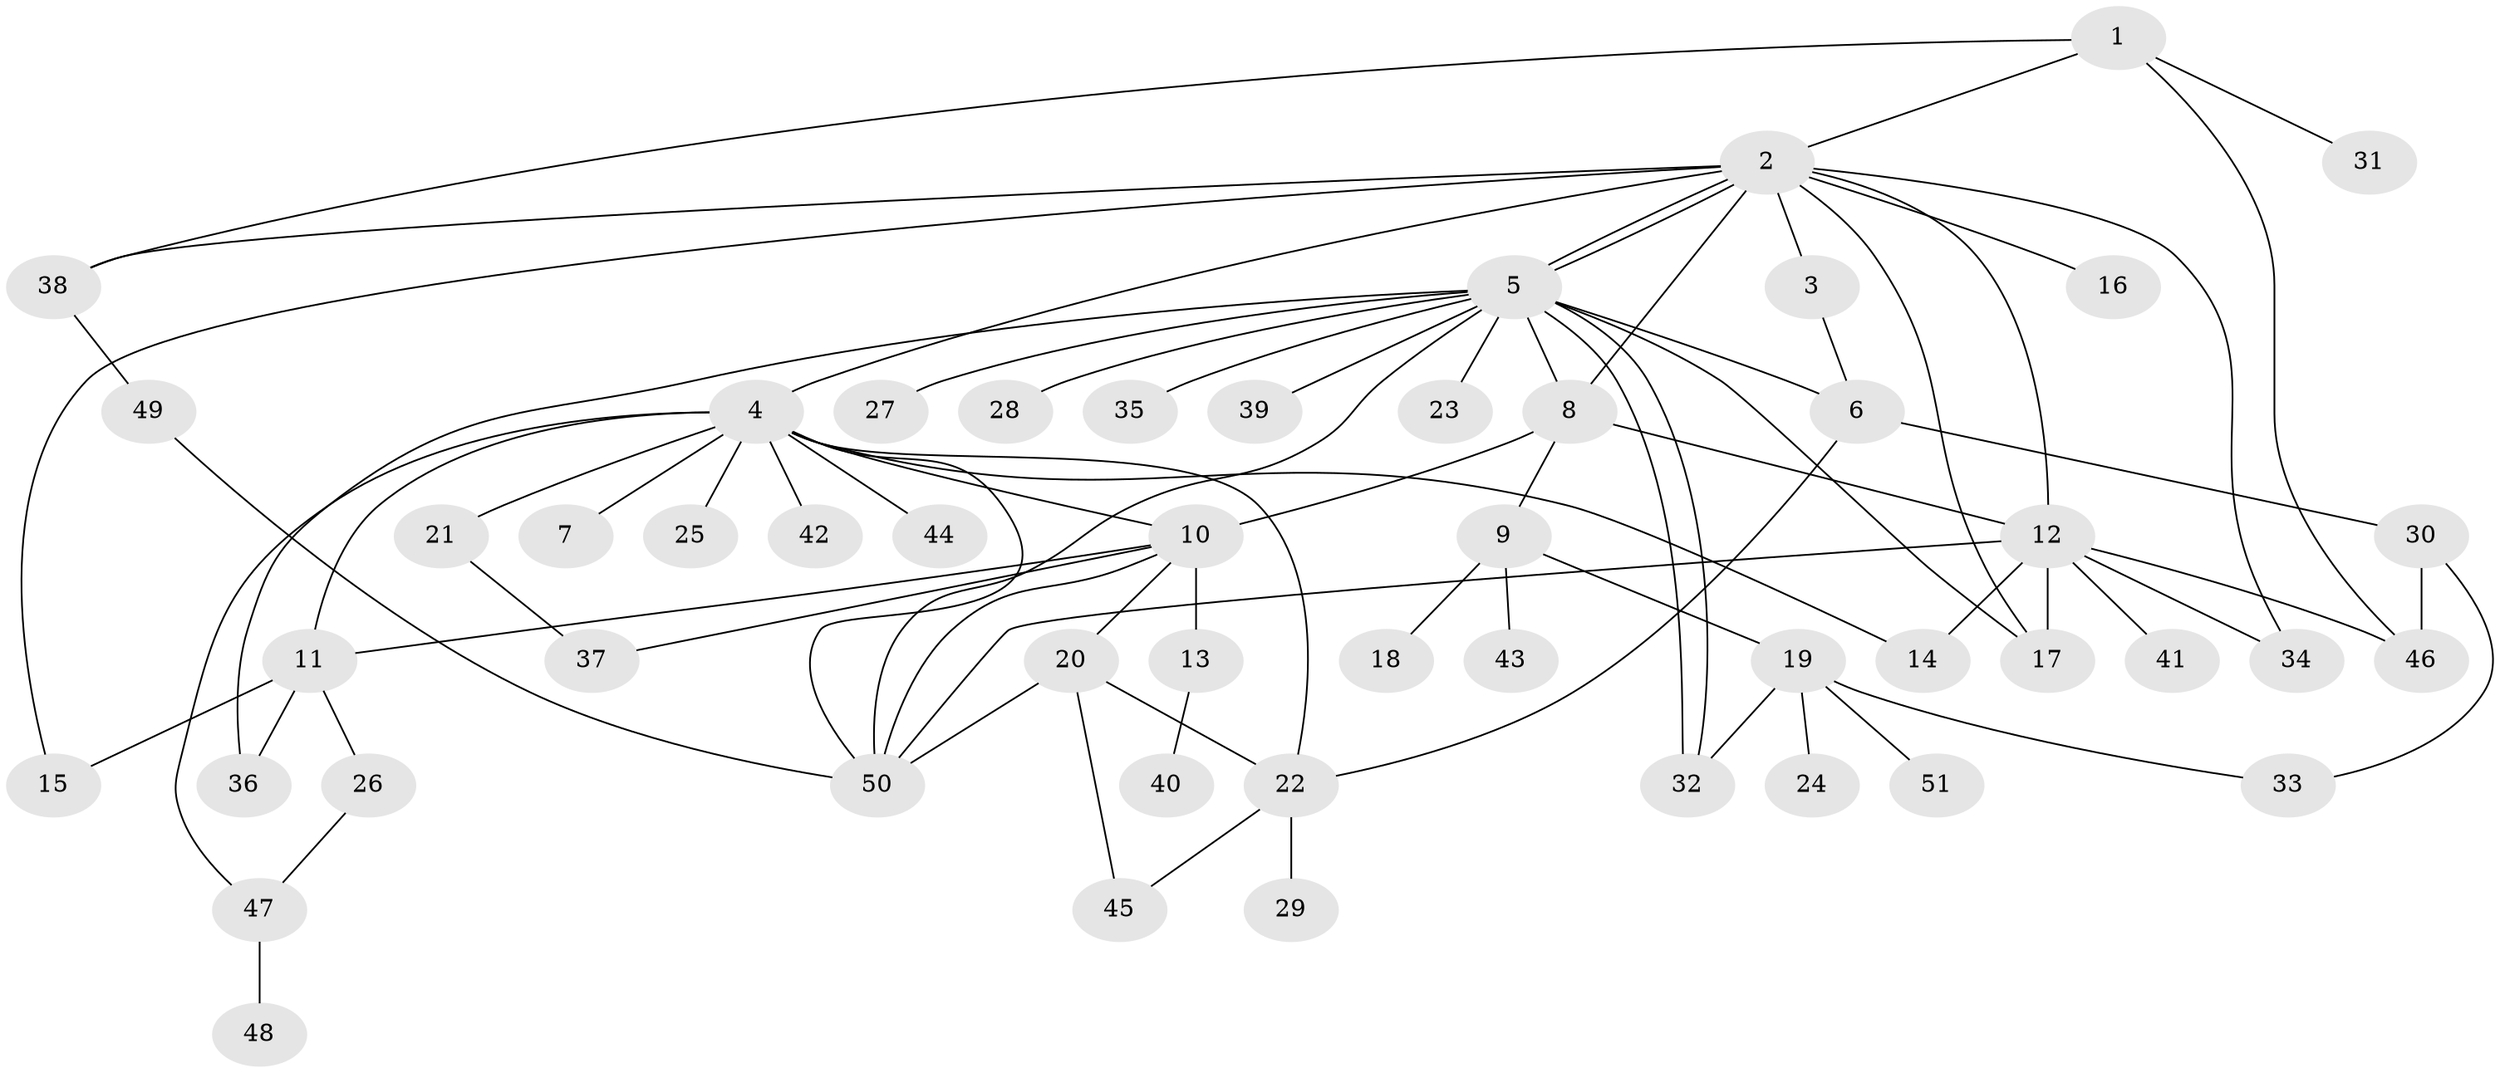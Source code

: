 // coarse degree distribution, {3: 0.125, 9: 0.0625, 4: 0.1875, 5: 0.125, 6: 0.125, 2: 0.0625, 7: 0.0625, 1: 0.25}
// Generated by graph-tools (version 1.1) at 2025/50/03/04/25 22:50:28]
// undirected, 51 vertices, 78 edges
graph export_dot {
  node [color=gray90,style=filled];
  1;
  2;
  3;
  4;
  5;
  6;
  7;
  8;
  9;
  10;
  11;
  12;
  13;
  14;
  15;
  16;
  17;
  18;
  19;
  20;
  21;
  22;
  23;
  24;
  25;
  26;
  27;
  28;
  29;
  30;
  31;
  32;
  33;
  34;
  35;
  36;
  37;
  38;
  39;
  40;
  41;
  42;
  43;
  44;
  45;
  46;
  47;
  48;
  49;
  50;
  51;
  1 -- 2;
  1 -- 31;
  1 -- 38;
  1 -- 46;
  2 -- 3;
  2 -- 4;
  2 -- 5;
  2 -- 5;
  2 -- 8;
  2 -- 12;
  2 -- 15;
  2 -- 16;
  2 -- 17;
  2 -- 34;
  2 -- 38;
  3 -- 6;
  4 -- 7;
  4 -- 10;
  4 -- 11;
  4 -- 14;
  4 -- 21;
  4 -- 22;
  4 -- 25;
  4 -- 42;
  4 -- 44;
  4 -- 47;
  4 -- 50;
  5 -- 6;
  5 -- 8;
  5 -- 17;
  5 -- 23;
  5 -- 27;
  5 -- 28;
  5 -- 32;
  5 -- 32;
  5 -- 35;
  5 -- 36;
  5 -- 39;
  5 -- 50;
  6 -- 22;
  6 -- 30;
  8 -- 9;
  8 -- 10;
  8 -- 12;
  9 -- 18;
  9 -- 19;
  9 -- 43;
  10 -- 11;
  10 -- 13;
  10 -- 20;
  10 -- 37;
  10 -- 50;
  11 -- 15;
  11 -- 26;
  11 -- 36;
  12 -- 14;
  12 -- 17;
  12 -- 34;
  12 -- 41;
  12 -- 46;
  12 -- 50;
  13 -- 40;
  19 -- 24;
  19 -- 32;
  19 -- 33;
  19 -- 51;
  20 -- 22;
  20 -- 45;
  20 -- 50;
  21 -- 37;
  22 -- 29;
  22 -- 45;
  26 -- 47;
  30 -- 33;
  30 -- 46;
  38 -- 49;
  47 -- 48;
  49 -- 50;
}
